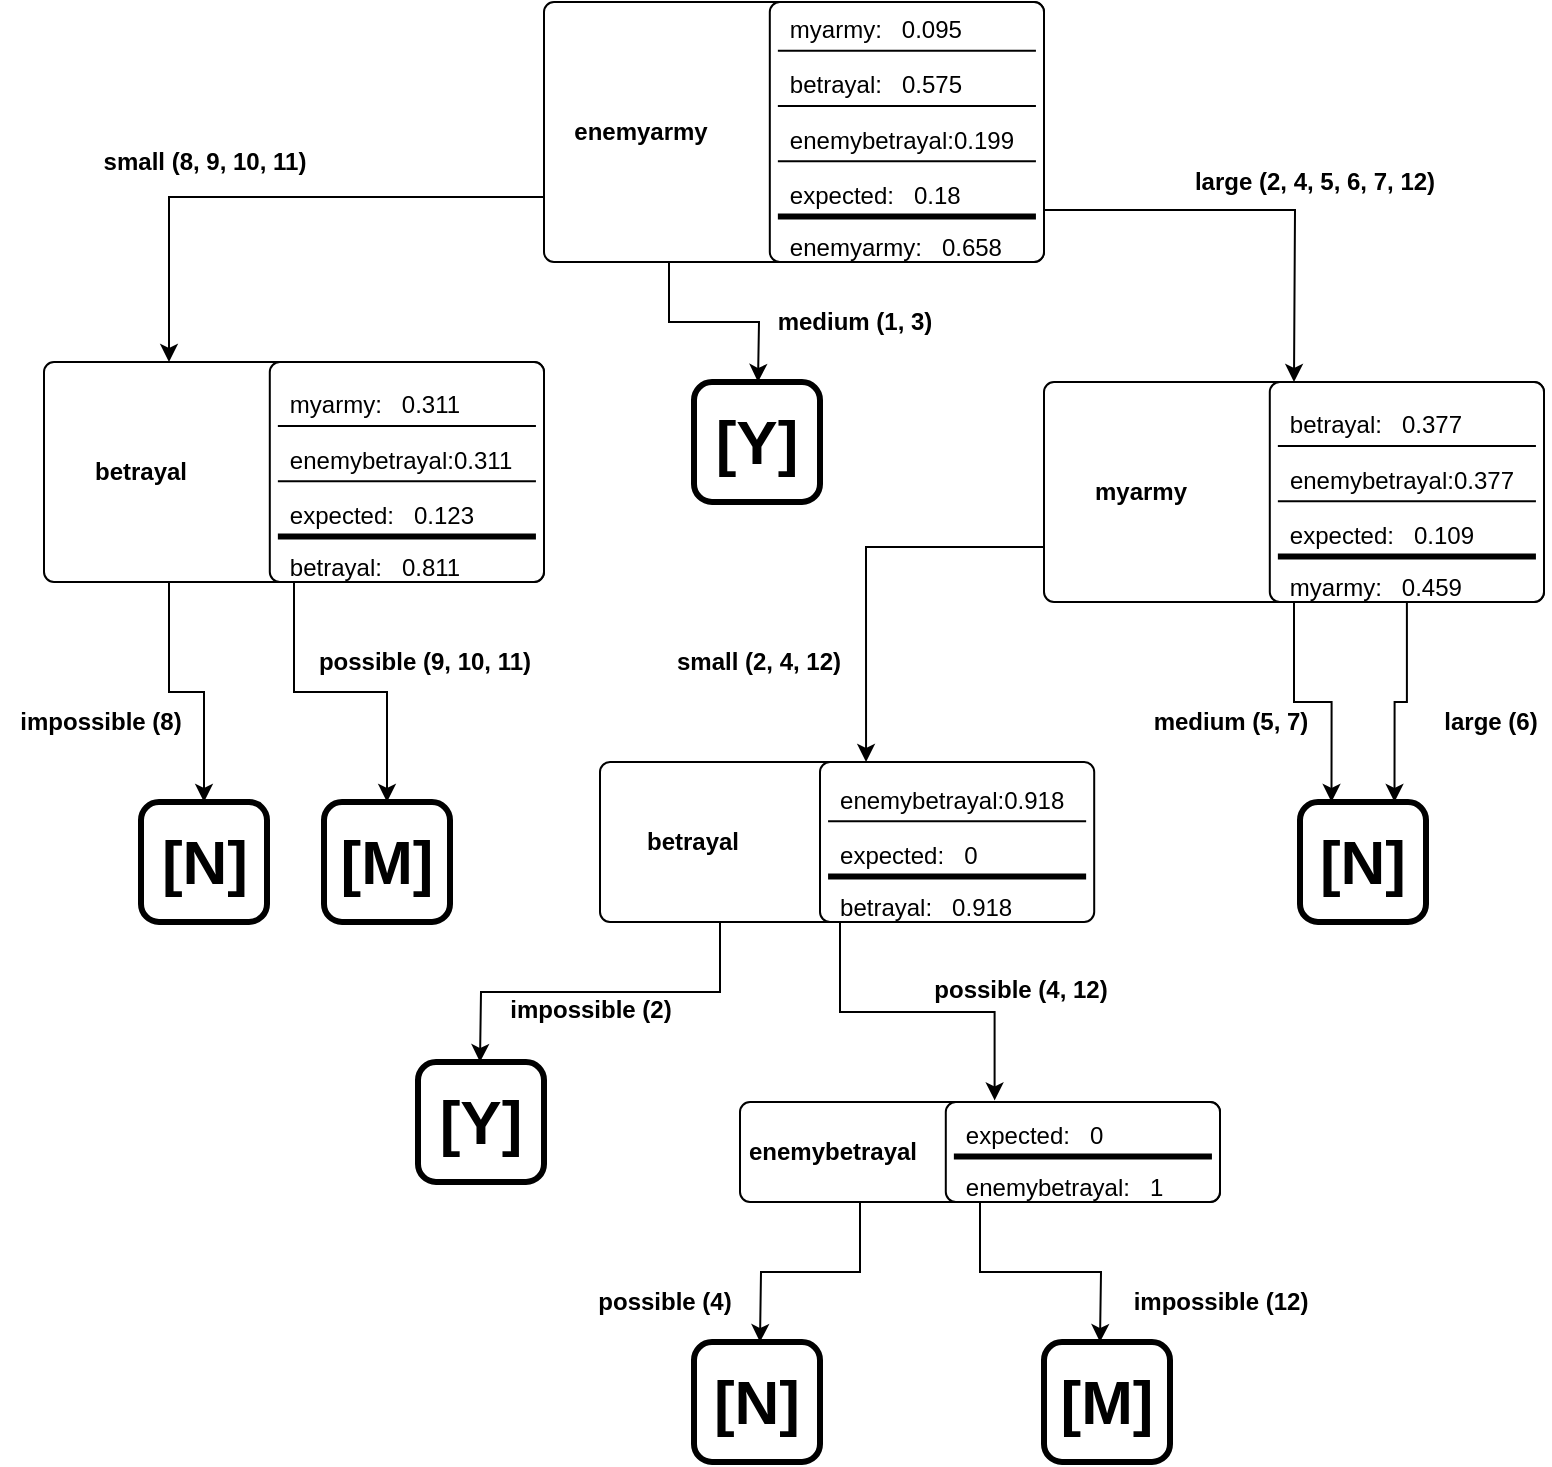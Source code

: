 <mxfile version="14.5.7" type="device"><diagram id="ksFQPJqquqYXMhKDK4aD" name="Page-1"><mxGraphModel dx="1962" dy="1938" grid="1" gridSize="10" guides="1" tooltips="1" connect="1" arrows="1" fold="1" page="1" pageScale="1" pageWidth="827" pageHeight="1169" math="0" shadow="0"><root><mxCell id="0"/><mxCell id="1" parent="0"/><mxCell id="BklHOM1IuEeif1Ki46ov-106" style="edgeStyle=orthogonalEdgeStyle;rounded=0;orthogonalLoop=1;jettySize=auto;html=1;exitX=0;exitY=0.75;exitDx=0;exitDy=0;entryX=0.25;entryY=0;entryDx=0;entryDy=0;" edge="1" parent="1" source="BklHOM1IuEeif1Ki46ov-57" target="BklHOM1IuEeif1Ki46ov-69"><mxGeometry relative="1" as="geometry"/></mxCell><mxCell id="BklHOM1IuEeif1Ki46ov-107" style="edgeStyle=orthogonalEdgeStyle;rounded=0;orthogonalLoop=1;jettySize=auto;html=1;exitX=0.25;exitY=1;exitDx=0;exitDy=0;entryX=0.5;entryY=0;entryDx=0;entryDy=0;" edge="1" parent="1" source="BklHOM1IuEeif1Ki46ov-57"><mxGeometry relative="1" as="geometry"><mxPoint x="-431" y="270.0" as="targetPoint"/></mxGeometry></mxCell><mxCell id="BklHOM1IuEeif1Ki46ov-57" value="" style="rounded=1;absoluteArcSize=1;html=1;arcSize=10;" vertex="1" parent="1"><mxGeometry x="-538" y="80" width="250" height="130" as="geometry"/></mxCell><mxCell id="BklHOM1IuEeif1Ki46ov-58" value="&lt;b&gt;enemyarmy&lt;/b&gt;" style="html=1;shape=mxgraph.er.anchor;whiteSpace=wrap;" vertex="1" parent="BklHOM1IuEeif1Ki46ov-57"><mxGeometry width="96.774" height="130" as="geometry"/></mxCell><mxCell id="BklHOM1IuEeif1Ki46ov-59" value="" style="rounded=1;absoluteArcSize=1;html=1;arcSize=10;whiteSpace=wrap;points=[];strokeColor=inherit;fillColor=inherit;" vertex="1" parent="BklHOM1IuEeif1Ki46ov-57"><mxGeometry x="112.903" width="137.097" height="130" as="geometry"/></mxCell><mxCell id="BklHOM1IuEeif1Ki46ov-60" value="myarmy:   0.095" style="text;strokeColor=none;fillColor=none;align=left;verticalAlign=top;spacingLeft=4;spacingRight=4;overflow=hidden;rotatable=0;points=[[0,0.5],[1,0.5]];portConstraint=eastwest;" vertex="1" parent="BklHOM1IuEeif1Ki46ov-57"><mxGeometry x="116.935" width="129.032" height="21.125" as="geometry"/></mxCell><mxCell id="BklHOM1IuEeif1Ki46ov-61" value="" style="line;strokeWidth=1;fillColor=none;align=left;verticalAlign=middle;spacingTop=-1;spacingLeft=3;spacingRight=3;rotatable=0;labelPosition=right;points=[];portConstraint=eastwest;" vertex="1" parent="BklHOM1IuEeif1Ki46ov-57"><mxGeometry x="116.935" y="21.125" width="129.032" height="6.5" as="geometry"/></mxCell><mxCell id="BklHOM1IuEeif1Ki46ov-62" value="betrayal:   0.575" style="text;strokeColor=none;fillColor=none;align=left;verticalAlign=top;spacingLeft=4;spacingRight=4;overflow=hidden;rotatable=0;points=[[0,0.5],[1,0.5]];portConstraint=eastwest;" vertex="1" parent="BklHOM1IuEeif1Ki46ov-57"><mxGeometry x="116.935" y="27.625" width="129.032" height="21.125" as="geometry"/></mxCell><mxCell id="BklHOM1IuEeif1Ki46ov-63" value="" style="line;strokeWidth=1;fillColor=none;align=left;verticalAlign=middle;spacingTop=-1;spacingLeft=3;spacingRight=3;rotatable=0;labelPosition=right;points=[];portConstraint=eastwest;" vertex="1" parent="BklHOM1IuEeif1Ki46ov-57"><mxGeometry x="116.935" y="48.75" width="129.032" height="6.5" as="geometry"/></mxCell><mxCell id="BklHOM1IuEeif1Ki46ov-64" value="enemybetrayal:0.199" style="text;strokeColor=none;fillColor=none;align=left;verticalAlign=top;spacingLeft=4;spacingRight=4;overflow=hidden;rotatable=0;points=[[0,0.5],[1,0.5]];portConstraint=eastwest;" vertex="1" parent="BklHOM1IuEeif1Ki46ov-57"><mxGeometry x="116.935" y="55.25" width="129.032" height="21.125" as="geometry"/></mxCell><mxCell id="BklHOM1IuEeif1Ki46ov-65" value="" style="line;strokeWidth=1;fillColor=none;align=left;verticalAlign=middle;spacingTop=-1;spacingLeft=3;spacingRight=3;rotatable=0;labelPosition=right;points=[];portConstraint=eastwest;" vertex="1" parent="BklHOM1IuEeif1Ki46ov-57"><mxGeometry x="116.935" y="76.375" width="129.032" height="6.5" as="geometry"/></mxCell><mxCell id="BklHOM1IuEeif1Ki46ov-66" value="expected:   0.18" style="text;strokeColor=none;fillColor=none;align=left;verticalAlign=top;spacingLeft=4;spacingRight=4;overflow=hidden;rotatable=0;points=[[0,0.5],[1,0.5]];portConstraint=eastwest;" vertex="1" parent="BklHOM1IuEeif1Ki46ov-57"><mxGeometry x="116.935" y="82.875" width="129.032" height="21.125" as="geometry"/></mxCell><mxCell id="BklHOM1IuEeif1Ki46ov-67" value="" style="line;strokeWidth=3;fillColor=none;align=left;verticalAlign=middle;spacingTop=-1;spacingLeft=3;spacingRight=3;rotatable=0;labelPosition=right;points=[];portConstraint=eastwest;" vertex="1" parent="BklHOM1IuEeif1Ki46ov-57"><mxGeometry x="116.935" y="104" width="129.032" height="6.5" as="geometry"/></mxCell><mxCell id="BklHOM1IuEeif1Ki46ov-68" value="enemyarmy:   0.658" style="text;strokeColor=none;fillColor=none;align=left;verticalAlign=top;spacingLeft=4;spacingRight=4;overflow=hidden;rotatable=0;points=[[0,0.5],[1,0.5]];portConstraint=eastwest;" vertex="1" parent="BklHOM1IuEeif1Ki46ov-57"><mxGeometry x="116.935" y="108.875" width="129.032" height="21.125" as="geometry"/></mxCell><mxCell id="BklHOM1IuEeif1Ki46ov-124" style="edgeStyle=orthogonalEdgeStyle;rounded=0;orthogonalLoop=1;jettySize=auto;html=1;entryX=0.5;entryY=0;entryDx=0;entryDy=0;" edge="1" parent="1" source="BklHOM1IuEeif1Ki46ov-69" target="BklHOM1IuEeif1Ki46ov-127"><mxGeometry relative="1" as="geometry"><mxPoint x="-590" y="450" as="targetPoint"/></mxGeometry></mxCell><mxCell id="BklHOM1IuEeif1Ki46ov-69" value="" style="rounded=1;absoluteArcSize=1;html=1;arcSize=10;" vertex="1" parent="1"><mxGeometry x="-788" y="260" width="250" height="110" as="geometry"/></mxCell><mxCell id="BklHOM1IuEeif1Ki46ov-70" value="&lt;b&gt;betrayal&lt;/b&gt;" style="html=1;shape=mxgraph.er.anchor;whiteSpace=wrap;" vertex="1" parent="BklHOM1IuEeif1Ki46ov-69"><mxGeometry width="96.774" height="110" as="geometry"/></mxCell><mxCell id="BklHOM1IuEeif1Ki46ov-71" value="" style="rounded=1;absoluteArcSize=1;html=1;arcSize=10;whiteSpace=wrap;points=[];strokeColor=inherit;fillColor=inherit;" vertex="1" parent="BklHOM1IuEeif1Ki46ov-69"><mxGeometry x="112.9" width="137.1" height="110" as="geometry"/></mxCell><mxCell id="BklHOM1IuEeif1Ki46ov-74" value="myarmy:   0.311" style="text;strokeColor=none;fillColor=none;align=left;verticalAlign=top;spacingLeft=4;spacingRight=4;overflow=hidden;rotatable=0;points=[[0,0.5],[1,0.5]];portConstraint=eastwest;" vertex="1" parent="BklHOM1IuEeif1Ki46ov-69"><mxGeometry x="116.935" y="7.625" width="129.032" height="21.125" as="geometry"/></mxCell><mxCell id="BklHOM1IuEeif1Ki46ov-75" value="" style="line;strokeWidth=1;fillColor=none;align=left;verticalAlign=middle;spacingTop=-1;spacingLeft=3;spacingRight=3;rotatable=0;labelPosition=right;points=[];portConstraint=eastwest;" vertex="1" parent="BklHOM1IuEeif1Ki46ov-69"><mxGeometry x="116.935" y="28.75" width="129.032" height="6.5" as="geometry"/></mxCell><mxCell id="BklHOM1IuEeif1Ki46ov-76" value="enemybetrayal:0.311" style="text;strokeColor=none;fillColor=none;align=left;verticalAlign=top;spacingLeft=4;spacingRight=4;overflow=hidden;rotatable=0;points=[[0,0.5],[1,0.5]];portConstraint=eastwest;" vertex="1" parent="BklHOM1IuEeif1Ki46ov-69"><mxGeometry x="116.935" y="35.25" width="129.032" height="21.125" as="geometry"/></mxCell><mxCell id="BklHOM1IuEeif1Ki46ov-77" value="" style="line;strokeWidth=1;fillColor=none;align=left;verticalAlign=middle;spacingTop=-1;spacingLeft=3;spacingRight=3;rotatable=0;labelPosition=right;points=[];portConstraint=eastwest;" vertex="1" parent="BklHOM1IuEeif1Ki46ov-69"><mxGeometry x="116.935" y="56.375" width="129.032" height="6.5" as="geometry"/></mxCell><mxCell id="BklHOM1IuEeif1Ki46ov-78" value="expected:   0.123" style="text;strokeColor=none;fillColor=none;align=left;verticalAlign=top;spacingLeft=4;spacingRight=4;overflow=hidden;rotatable=0;points=[[0,0.5],[1,0.5]];portConstraint=eastwest;" vertex="1" parent="BklHOM1IuEeif1Ki46ov-69"><mxGeometry x="116.935" y="62.875" width="129.032" height="21.125" as="geometry"/></mxCell><mxCell id="BklHOM1IuEeif1Ki46ov-79" value="" style="line;strokeWidth=3;fillColor=none;align=left;verticalAlign=middle;spacingTop=-1;spacingLeft=3;spacingRight=3;rotatable=0;labelPosition=right;points=[];portConstraint=eastwest;" vertex="1" parent="BklHOM1IuEeif1Ki46ov-69"><mxGeometry x="116.935" y="84" width="129.032" height="6.5" as="geometry"/></mxCell><mxCell id="BklHOM1IuEeif1Ki46ov-80" value="betrayal:   0.811" style="text;strokeColor=none;fillColor=none;align=left;verticalAlign=top;spacingLeft=4;spacingRight=4;overflow=hidden;rotatable=0;points=[[0,0.5],[1,0.5]];portConstraint=eastwest;" vertex="1" parent="BklHOM1IuEeif1Ki46ov-69"><mxGeometry x="116.935" y="88.875" width="129.032" height="21.125" as="geometry"/></mxCell><mxCell id="BklHOM1IuEeif1Ki46ov-105" value="&lt;b&gt;small (8, 9, 10, 11)&lt;/b&gt;" style="text;html=1;align=center;verticalAlign=middle;resizable=0;points=[];autosize=1;" vertex="1" parent="1"><mxGeometry x="-768" y="150" width="120" height="20" as="geometry"/></mxCell><mxCell id="BklHOM1IuEeif1Ki46ov-108" value="&lt;b&gt;medium (1, 3)&lt;/b&gt;" style="text;html=1;align=center;verticalAlign=middle;resizable=0;points=[];autosize=1;" vertex="1" parent="1"><mxGeometry x="-428" y="230" width="90" height="20" as="geometry"/></mxCell><mxCell id="BklHOM1IuEeif1Ki46ov-109" style="edgeStyle=orthogonalEdgeStyle;rounded=0;orthogonalLoop=1;jettySize=auto;html=1;exitX=1;exitY=0.8;exitDx=0;exitDy=0;exitPerimeter=0;" edge="1" parent="1" source="BklHOM1IuEeif1Ki46ov-59"><mxGeometry relative="1" as="geometry"><mxPoint x="-163" y="270" as="targetPoint"/></mxGeometry></mxCell><mxCell id="BklHOM1IuEeif1Ki46ov-110" value="&lt;b&gt;large (2, 4, 5, 6, 7, 12)&lt;/b&gt;" style="text;html=1;align=center;verticalAlign=middle;resizable=0;points=[];autosize=1;" vertex="1" parent="1"><mxGeometry x="-218" y="160" width="130" height="20" as="geometry"/></mxCell><mxCell id="BklHOM1IuEeif1Ki46ov-111" value="&lt;b&gt;&lt;font style=&quot;font-size: 31px&quot;&gt;[Y]&lt;/font&gt;&lt;/b&gt;" style="rounded=1;whiteSpace=wrap;html=1;strokeWidth=3;" vertex="1" parent="1"><mxGeometry x="-463" y="270" width="63" height="60" as="geometry"/></mxCell><mxCell id="BklHOM1IuEeif1Ki46ov-131" style="edgeStyle=orthogonalEdgeStyle;rounded=0;orthogonalLoop=1;jettySize=auto;html=1;entryX=0.25;entryY=0;entryDx=0;entryDy=0;" edge="1" parent="1" source="BklHOM1IuEeif1Ki46ov-112" target="BklHOM1IuEeif1Ki46ov-129"><mxGeometry relative="1" as="geometry"/></mxCell><mxCell id="BklHOM1IuEeif1Ki46ov-145" style="edgeStyle=orthogonalEdgeStyle;rounded=0;orthogonalLoop=1;jettySize=auto;html=1;exitX=0;exitY=0.75;exitDx=0;exitDy=0;entryX=0.168;entryY=0;entryDx=0;entryDy=0;entryPerimeter=0;" edge="1" parent="1" source="BklHOM1IuEeif1Ki46ov-112" target="BklHOM1IuEeif1Ki46ov-137"><mxGeometry relative="1" as="geometry"/></mxCell><mxCell id="BklHOM1IuEeif1Ki46ov-112" value="" style="rounded=1;absoluteArcSize=1;html=1;arcSize=10;" vertex="1" parent="1"><mxGeometry x="-288" y="270" width="250" height="110" as="geometry"/></mxCell><mxCell id="BklHOM1IuEeif1Ki46ov-113" value="&lt;b&gt;myarmy&lt;br&gt;&lt;/b&gt;" style="html=1;shape=mxgraph.er.anchor;whiteSpace=wrap;" vertex="1" parent="BklHOM1IuEeif1Ki46ov-112"><mxGeometry width="96.774" height="110" as="geometry"/></mxCell><mxCell id="BklHOM1IuEeif1Ki46ov-114" value="" style="rounded=1;absoluteArcSize=1;html=1;arcSize=10;whiteSpace=wrap;points=[];strokeColor=inherit;fillColor=inherit;" vertex="1" parent="BklHOM1IuEeif1Ki46ov-112"><mxGeometry x="112.9" width="137.1" height="110" as="geometry"/></mxCell><mxCell id="BklHOM1IuEeif1Ki46ov-115" value="betrayal:   0.377" style="text;strokeColor=none;fillColor=none;align=left;verticalAlign=top;spacingLeft=4;spacingRight=4;overflow=hidden;rotatable=0;points=[[0,0.5],[1,0.5]];portConstraint=eastwest;" vertex="1" parent="BklHOM1IuEeif1Ki46ov-112"><mxGeometry x="116.935" y="7.625" width="129.032" height="21.125" as="geometry"/></mxCell><mxCell id="BklHOM1IuEeif1Ki46ov-116" value="" style="line;strokeWidth=1;fillColor=none;align=left;verticalAlign=middle;spacingTop=-1;spacingLeft=3;spacingRight=3;rotatable=0;labelPosition=right;points=[];portConstraint=eastwest;" vertex="1" parent="BklHOM1IuEeif1Ki46ov-112"><mxGeometry x="116.935" y="28.75" width="129.032" height="6.5" as="geometry"/></mxCell><mxCell id="BklHOM1IuEeif1Ki46ov-117" value="enemybetrayal:0.377" style="text;strokeColor=none;fillColor=none;align=left;verticalAlign=top;spacingLeft=4;spacingRight=4;overflow=hidden;rotatable=0;points=[[0,0.5],[1,0.5]];portConstraint=eastwest;" vertex="1" parent="BklHOM1IuEeif1Ki46ov-112"><mxGeometry x="116.94" y="35.25" width="135.97" height="21.13" as="geometry"/></mxCell><mxCell id="BklHOM1IuEeif1Ki46ov-118" value="" style="line;strokeWidth=1;fillColor=none;align=left;verticalAlign=middle;spacingTop=-1;spacingLeft=3;spacingRight=3;rotatable=0;labelPosition=right;points=[];portConstraint=eastwest;" vertex="1" parent="BklHOM1IuEeif1Ki46ov-112"><mxGeometry x="116.935" y="56.375" width="129.032" height="6.5" as="geometry"/></mxCell><mxCell id="BklHOM1IuEeif1Ki46ov-119" value="expected:   0.109" style="text;strokeColor=none;fillColor=none;align=left;verticalAlign=top;spacingLeft=4;spacingRight=4;overflow=hidden;rotatable=0;points=[[0,0.5],[1,0.5]];portConstraint=eastwest;" vertex="1" parent="BklHOM1IuEeif1Ki46ov-112"><mxGeometry x="116.935" y="62.875" width="129.032" height="21.125" as="geometry"/></mxCell><mxCell id="BklHOM1IuEeif1Ki46ov-120" value="" style="line;strokeWidth=3;fillColor=none;align=left;verticalAlign=middle;spacingTop=-1;spacingLeft=3;spacingRight=3;rotatable=0;labelPosition=right;points=[];portConstraint=eastwest;" vertex="1" parent="BklHOM1IuEeif1Ki46ov-112"><mxGeometry x="116.935" y="84" width="129.032" height="6.5" as="geometry"/></mxCell><mxCell id="BklHOM1IuEeif1Ki46ov-121" value="myarmy:   0.459" style="text;strokeColor=none;fillColor=none;align=left;verticalAlign=top;spacingLeft=4;spacingRight=4;overflow=hidden;rotatable=0;points=[[0,0.5],[1,0.5]];portConstraint=eastwest;" vertex="1" parent="BklHOM1IuEeif1Ki46ov-112"><mxGeometry x="116.935" y="88.875" width="129.032" height="21.125" as="geometry"/></mxCell><mxCell id="BklHOM1IuEeif1Ki46ov-122" value="&lt;b&gt;&lt;font style=&quot;font-size: 31px&quot;&gt;[N]&lt;/font&gt;&lt;/b&gt;" style="rounded=1;whiteSpace=wrap;html=1;strokeWidth=3;" vertex="1" parent="1"><mxGeometry x="-739.5" y="480" width="63" height="60" as="geometry"/></mxCell><mxCell id="BklHOM1IuEeif1Ki46ov-125" value="&lt;b&gt;impossible (8)&lt;/b&gt;" style="text;html=1;align=center;verticalAlign=middle;resizable=0;points=[];autosize=1;" vertex="1" parent="1"><mxGeometry x="-810" y="430" width="100" height="20" as="geometry"/></mxCell><mxCell id="BklHOM1IuEeif1Ki46ov-126" style="edgeStyle=orthogonalEdgeStyle;rounded=0;orthogonalLoop=1;jettySize=auto;html=1;exitX=0.25;exitY=1;exitDx=0;exitDy=0;entryX=0.5;entryY=0;entryDx=0;entryDy=0;" edge="1" parent="1" source="BklHOM1IuEeif1Ki46ov-69" target="BklHOM1IuEeif1Ki46ov-122"><mxGeometry relative="1" as="geometry"><mxPoint x="-725.5" y="370.0" as="sourcePoint"/><mxPoint x="-738.5" y="470" as="targetPoint"/></mxGeometry></mxCell><mxCell id="BklHOM1IuEeif1Ki46ov-127" value="&lt;b&gt;&lt;font style=&quot;font-size: 31px&quot;&gt;[M]&lt;/font&gt;&lt;/b&gt;" style="rounded=1;whiteSpace=wrap;html=1;strokeWidth=3;" vertex="1" parent="1"><mxGeometry x="-648" y="480" width="63" height="60" as="geometry"/></mxCell><mxCell id="BklHOM1IuEeif1Ki46ov-128" value="&lt;b&gt;possible (9, 10, 11)&lt;/b&gt;" style="text;html=1;align=center;verticalAlign=middle;resizable=0;points=[];autosize=1;" vertex="1" parent="1"><mxGeometry x="-658" y="400" width="120" height="20" as="geometry"/></mxCell><mxCell id="BklHOM1IuEeif1Ki46ov-129" value="&lt;b&gt;&lt;font style=&quot;font-size: 31px&quot;&gt;[N]&lt;/font&gt;&lt;/b&gt;" style="rounded=1;whiteSpace=wrap;html=1;strokeWidth=3;" vertex="1" parent="1"><mxGeometry x="-160" y="480" width="63" height="60" as="geometry"/></mxCell><mxCell id="BklHOM1IuEeif1Ki46ov-132" style="edgeStyle=orthogonalEdgeStyle;rounded=0;orthogonalLoop=1;jettySize=auto;html=1;entryX=0.75;entryY=0;entryDx=0;entryDy=0;" edge="1" parent="1" source="BklHOM1IuEeif1Ki46ov-114" target="BklHOM1IuEeif1Ki46ov-129"><mxGeometry relative="1" as="geometry"/></mxCell><mxCell id="BklHOM1IuEeif1Ki46ov-133" value="&lt;b&gt;medium (5, 7)&lt;br&gt;&lt;/b&gt;" style="text;html=1;align=center;verticalAlign=middle;resizable=0;points=[];autosize=1;" vertex="1" parent="1"><mxGeometry x="-240" y="430" width="90" height="20" as="geometry"/></mxCell><mxCell id="BklHOM1IuEeif1Ki46ov-134" value="&lt;b&gt;large (6)&lt;br&gt;&lt;/b&gt;" style="text;html=1;align=center;verticalAlign=middle;resizable=0;points=[];autosize=1;" vertex="1" parent="1"><mxGeometry x="-95" y="430" width="60" height="20" as="geometry"/></mxCell><mxCell id="BklHOM1IuEeif1Ki46ov-146" style="edgeStyle=orthogonalEdgeStyle;rounded=0;orthogonalLoop=1;jettySize=auto;html=1;exitX=0.25;exitY=1;exitDx=0;exitDy=0;" edge="1" parent="1" source="BklHOM1IuEeif1Ki46ov-135"><mxGeometry relative="1" as="geometry"><mxPoint x="-570" y="610" as="targetPoint"/></mxGeometry></mxCell><mxCell id="BklHOM1IuEeif1Ki46ov-158" style="edgeStyle=orthogonalEdgeStyle;rounded=0;orthogonalLoop=1;jettySize=auto;html=1;entryX=0.178;entryY=-0.016;entryDx=0;entryDy=0;entryPerimeter=0;" edge="1" parent="1" source="BklHOM1IuEeif1Ki46ov-135" target="BklHOM1IuEeif1Ki46ov-152"><mxGeometry relative="1" as="geometry"/></mxCell><mxCell id="BklHOM1IuEeif1Ki46ov-135" value="" style="rounded=1;absoluteArcSize=1;html=1;arcSize=10;" vertex="1" parent="1"><mxGeometry x="-510" y="460" width="240" height="80" as="geometry"/></mxCell><mxCell id="BklHOM1IuEeif1Ki46ov-136" value="&lt;b&gt;betrayal&lt;/b&gt;" style="html=1;shape=mxgraph.er.anchor;whiteSpace=wrap;" vertex="1" parent="BklHOM1IuEeif1Ki46ov-135"><mxGeometry width="92.903" height="80" as="geometry"/></mxCell><mxCell id="BklHOM1IuEeif1Ki46ov-137" value="" style="rounded=1;absoluteArcSize=1;html=1;arcSize=10;whiteSpace=wrap;points=[];strokeColor=inherit;fillColor=inherit;" vertex="1" parent="BklHOM1IuEeif1Ki46ov-135"><mxGeometry x="110.0" width="137.1" height="80" as="geometry"/></mxCell><mxCell id="BklHOM1IuEeif1Ki46ov-140" value="enemybetrayal:0.918" style="text;strokeColor=none;fillColor=none;align=left;verticalAlign=top;spacingLeft=4;spacingRight=4;overflow=hidden;rotatable=0;points=[[0,0.5],[1,0.5]];portConstraint=eastwest;" vertex="1" parent="BklHOM1IuEeif1Ki46ov-135"><mxGeometry x="114.04" y="5.25" width="135.97" height="21.13" as="geometry"/></mxCell><mxCell id="BklHOM1IuEeif1Ki46ov-141" value="" style="line;strokeWidth=1;fillColor=none;align=left;verticalAlign=middle;spacingTop=-1;spacingLeft=3;spacingRight=3;rotatable=0;labelPosition=right;points=[];portConstraint=eastwest;" vertex="1" parent="BklHOM1IuEeif1Ki46ov-135"><mxGeometry x="114.035" y="26.375" width="129.032" height="6.5" as="geometry"/></mxCell><mxCell id="BklHOM1IuEeif1Ki46ov-142" value="expected:   0" style="text;strokeColor=none;fillColor=none;align=left;verticalAlign=top;spacingLeft=4;spacingRight=4;overflow=hidden;rotatable=0;points=[[0,0.5],[1,0.5]];portConstraint=eastwest;" vertex="1" parent="BklHOM1IuEeif1Ki46ov-135"><mxGeometry x="114.035" y="32.875" width="129.032" height="21.125" as="geometry"/></mxCell><mxCell id="BklHOM1IuEeif1Ki46ov-143" value="" style="line;strokeWidth=3;fillColor=none;align=left;verticalAlign=middle;spacingTop=-1;spacingLeft=3;spacingRight=3;rotatable=0;labelPosition=right;points=[];portConstraint=eastwest;" vertex="1" parent="BklHOM1IuEeif1Ki46ov-135"><mxGeometry x="114.035" y="54" width="129.032" height="6.5" as="geometry"/></mxCell><mxCell id="BklHOM1IuEeif1Ki46ov-144" value="betrayal:   0.918" style="text;strokeColor=none;fillColor=none;align=left;verticalAlign=top;spacingLeft=4;spacingRight=4;overflow=hidden;rotatable=0;points=[[0,0.5],[1,0.5]];portConstraint=eastwest;" vertex="1" parent="BklHOM1IuEeif1Ki46ov-135"><mxGeometry x="114.035" y="58.875" width="129.032" height="21.125" as="geometry"/></mxCell><mxCell id="BklHOM1IuEeif1Ki46ov-147" value="&lt;b&gt;&lt;font style=&quot;font-size: 31px&quot;&gt;[Y]&lt;/font&gt;&lt;/b&gt;" style="rounded=1;whiteSpace=wrap;html=1;strokeWidth=3;" vertex="1" parent="1"><mxGeometry x="-601" y="610" width="63" height="60" as="geometry"/></mxCell><mxCell id="BklHOM1IuEeif1Ki46ov-148" value="&lt;b&gt;impossible (2)&lt;/b&gt;" style="text;html=1;align=center;verticalAlign=middle;resizable=0;points=[];autosize=1;" vertex="1" parent="1"><mxGeometry x="-565" y="574" width="100" height="20" as="geometry"/></mxCell><mxCell id="BklHOM1IuEeif1Ki46ov-149" value="&lt;b&gt;small (2, 4, 12)&lt;br&gt;&lt;/b&gt;" style="text;html=1;align=center;verticalAlign=middle;resizable=0;points=[];autosize=1;" vertex="1" parent="1"><mxGeometry x="-481.5" y="400" width="100" height="20" as="geometry"/></mxCell><mxCell id="BklHOM1IuEeif1Ki46ov-160" style="edgeStyle=orthogonalEdgeStyle;rounded=0;orthogonalLoop=1;jettySize=auto;html=1;" edge="1" parent="1" source="BklHOM1IuEeif1Ki46ov-150"><mxGeometry relative="1" as="geometry"><mxPoint x="-260" y="750" as="targetPoint"/></mxGeometry></mxCell><mxCell id="BklHOM1IuEeif1Ki46ov-161" style="edgeStyle=orthogonalEdgeStyle;rounded=0;orthogonalLoop=1;jettySize=auto;html=1;exitX=0.25;exitY=1;exitDx=0;exitDy=0;" edge="1" parent="1" source="BklHOM1IuEeif1Ki46ov-150"><mxGeometry relative="1" as="geometry"><mxPoint x="-430" y="750" as="targetPoint"/></mxGeometry></mxCell><mxCell id="BklHOM1IuEeif1Ki46ov-150" value="" style="rounded=1;absoluteArcSize=1;html=1;arcSize=10;" vertex="1" parent="1"><mxGeometry x="-440" y="630" width="240" height="50" as="geometry"/></mxCell><mxCell id="BklHOM1IuEeif1Ki46ov-151" value="&lt;b&gt;enemybetrayal&lt;br&gt;&lt;/b&gt;" style="html=1;shape=mxgraph.er.anchor;whiteSpace=wrap;" vertex="1" parent="BklHOM1IuEeif1Ki46ov-150"><mxGeometry width="92.9" height="50" as="geometry"/></mxCell><mxCell id="BklHOM1IuEeif1Ki46ov-152" value="" style="rounded=1;absoluteArcSize=1;html=1;arcSize=10;whiteSpace=wrap;points=[];strokeColor=inherit;fillColor=inherit;" vertex="1" parent="BklHOM1IuEeif1Ki46ov-150"><mxGeometry x="102.9" width="137.1" height="50" as="geometry"/></mxCell><mxCell id="BklHOM1IuEeif1Ki46ov-155" value="expected:   0" style="text;strokeColor=none;fillColor=none;align=left;verticalAlign=top;spacingLeft=4;spacingRight=4;overflow=hidden;rotatable=0;points=[[0,0.5],[1,0.5]];portConstraint=eastwest;" vertex="1" parent="BklHOM1IuEeif1Ki46ov-150"><mxGeometry x="106.935" y="2.875" width="129.032" height="21.125" as="geometry"/></mxCell><mxCell id="BklHOM1IuEeif1Ki46ov-156" value="" style="line;strokeWidth=3;fillColor=none;align=left;verticalAlign=middle;spacingTop=-1;spacingLeft=3;spacingRight=3;rotatable=0;labelPosition=right;points=[];portConstraint=eastwest;" vertex="1" parent="BklHOM1IuEeif1Ki46ov-150"><mxGeometry x="106.935" y="24" width="129.032" height="6.5" as="geometry"/></mxCell><mxCell id="BklHOM1IuEeif1Ki46ov-157" value="enemybetrayal:   1" style="text;strokeColor=none;fillColor=none;align=left;verticalAlign=top;spacingLeft=4;spacingRight=4;overflow=hidden;rotatable=0;points=[[0,0.5],[1,0.5]];portConstraint=eastwest;" vertex="1" parent="BklHOM1IuEeif1Ki46ov-150"><mxGeometry x="106.935" y="28.875" width="129.032" height="21.125" as="geometry"/></mxCell><mxCell id="BklHOM1IuEeif1Ki46ov-159" value="&lt;b&gt;possible (4, 12)&lt;/b&gt;" style="text;html=1;align=center;verticalAlign=middle;resizable=0;points=[];autosize=1;" vertex="1" parent="1"><mxGeometry x="-350" y="564" width="100" height="20" as="geometry"/></mxCell><mxCell id="BklHOM1IuEeif1Ki46ov-162" value="&lt;b&gt;&lt;font style=&quot;font-size: 31px&quot;&gt;[N]&lt;/font&gt;&lt;/b&gt;" style="rounded=1;whiteSpace=wrap;html=1;strokeWidth=3;" vertex="1" parent="1"><mxGeometry x="-463" y="750" width="63" height="60" as="geometry"/></mxCell><mxCell id="BklHOM1IuEeif1Ki46ov-163" value="&lt;b&gt;&lt;font style=&quot;font-size: 31px&quot;&gt;[M]&lt;/font&gt;&lt;/b&gt;" style="rounded=1;whiteSpace=wrap;html=1;strokeWidth=3;" vertex="1" parent="1"><mxGeometry x="-288" y="750" width="63" height="60" as="geometry"/></mxCell><mxCell id="BklHOM1IuEeif1Ki46ov-164" value="&lt;b&gt;possible (4)&lt;/b&gt;" style="text;html=1;align=center;verticalAlign=middle;resizable=0;points=[];autosize=1;" vertex="1" parent="1"><mxGeometry x="-518" y="720" width="80" height="20" as="geometry"/></mxCell><mxCell id="BklHOM1IuEeif1Ki46ov-165" value="&lt;b&gt;impossible (12)&lt;/b&gt;" style="text;html=1;align=center;verticalAlign=middle;resizable=0;points=[];autosize=1;" vertex="1" parent="1"><mxGeometry x="-250" y="720" width="100" height="20" as="geometry"/></mxCell></root></mxGraphModel></diagram></mxfile>